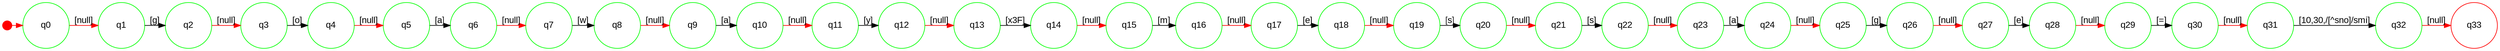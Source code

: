 digraph "nfa path" {
graph [ranksep=.2,rankdir=LR];
node [shape=circle,fontname=Arial,fontsize=14];
node [width=1,fixedsize=true];
edge [fontname=Arial,fontsize=14];
-1 [width=0.2,shape=point color=red];
-1 -> 0 [ color=red];
0 [label=q0 color=green];
1 [label=q1 color=green];
2 [label=q2 color=green];
3 [label=q3 color=green];
4 [label=q4 color=green];
5 [label=q5 color=green];
6 [label=q6 color=green];
7 [label=q7 color=green];
8 [label=q8 color=green];
9 [label=q9 color=green];
10 [label=q10 color=green];
11 [label=q11 color=green];
12 [label=q12 color=green];
13 [label=q13 color=green];
14 [label=q14 color=green];
15 [label=q15 color=green];
16 [label=q16 color=green];
17 [label=q17 color=green];
18 [label=q18 color=green];
19 [label=q19 color=green];
20 [label=q20 color=green];
21 [label=q21 color=green];
22 [label=q22 color=green];
23 [label=q23 color=green];
24 [label=q24 color=green];
25 [label=q25 color=green];
26 [label=q26 color=green];
27 [label=q27 color=green];
28 [label=q28 color=green];
29 [label=q29 color=green];
30 [label=q30 color=green];
31 [label=q31 color=green];
32 [label=q32 color=green];
33 [label=q33 color=red];
0 -> 1  [label="[null]" color=red];
1 -> 2  [label="[g]" color=black];
2 -> 3  [label="[null]" color=red];
3 -> 4  [label="[o]" color=black];
4 -> 5  [label="[null]" color=red];
5 -> 6  [label="[a]" color=black];
6 -> 7  [label="[null]" color=red];
7 -> 8  [label="[w]" color=black];
8 -> 9  [label="[null]" color=red];
9 -> 10  [label="[a]" color=black];
10 -> 11  [label="[null]" color=red];
11 -> 12  [label="[y]" color=black];
12 -> 13  [label="[null]" color=red];
13 -> 14  [label="[\x3F]" color=black];
14 -> 15  [label="[null]" color=red];
15 -> 16  [label="[m]" color=black];
16 -> 17  [label="[null]" color=red];
17 -> 18  [label="[e]" color=black];
18 -> 19  [label="[null]" color=red];
19 -> 20  [label="[s]" color=black];
20 -> 21  [label="[null]" color=red];
21 -> 22  [label="[s]" color=black];
22 -> 23  [label="[null]" color=red];
23 -> 24  [label="[a]" color=black];
24 -> 25  [label="[null]" color=red];
25 -> 26  [label="[g]" color=black];
26 -> 27  [label="[null]" color=red];
27 -> 28  [label="[e]" color=black];
28 -> 29  [label="[null]" color=red];
29 -> 30  [label="[=]" color=black];
30 -> 31  [label="[null]" color=red];
31 -> 32  [label="[10,30,/[^\sno]/smi]" color=black];
32 -> 33  [label="[null]" color=red];
}
